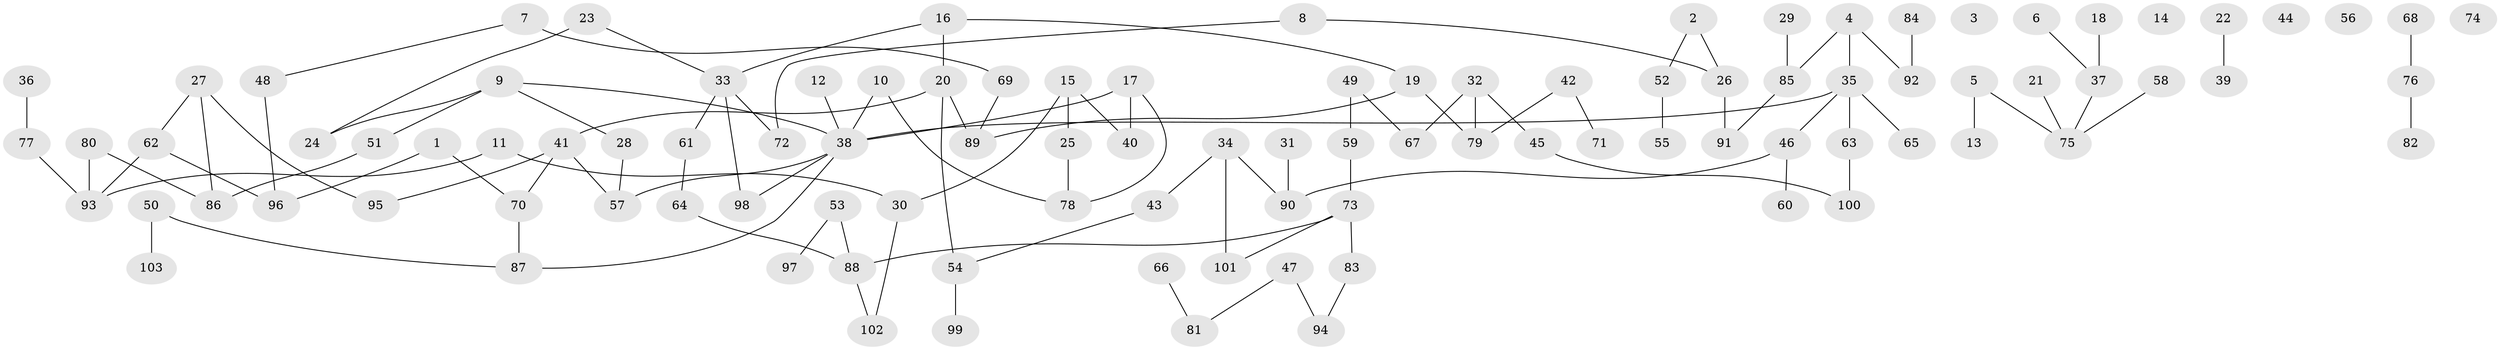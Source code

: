 // Generated by graph-tools (version 1.1) at 2025/00/03/09/25 03:00:49]
// undirected, 103 vertices, 112 edges
graph export_dot {
graph [start="1"]
  node [color=gray90,style=filled];
  1;
  2;
  3;
  4;
  5;
  6;
  7;
  8;
  9;
  10;
  11;
  12;
  13;
  14;
  15;
  16;
  17;
  18;
  19;
  20;
  21;
  22;
  23;
  24;
  25;
  26;
  27;
  28;
  29;
  30;
  31;
  32;
  33;
  34;
  35;
  36;
  37;
  38;
  39;
  40;
  41;
  42;
  43;
  44;
  45;
  46;
  47;
  48;
  49;
  50;
  51;
  52;
  53;
  54;
  55;
  56;
  57;
  58;
  59;
  60;
  61;
  62;
  63;
  64;
  65;
  66;
  67;
  68;
  69;
  70;
  71;
  72;
  73;
  74;
  75;
  76;
  77;
  78;
  79;
  80;
  81;
  82;
  83;
  84;
  85;
  86;
  87;
  88;
  89;
  90;
  91;
  92;
  93;
  94;
  95;
  96;
  97;
  98;
  99;
  100;
  101;
  102;
  103;
  1 -- 70;
  1 -- 96;
  2 -- 26;
  2 -- 52;
  4 -- 35;
  4 -- 85;
  4 -- 92;
  5 -- 13;
  5 -- 75;
  6 -- 37;
  7 -- 48;
  7 -- 69;
  8 -- 26;
  8 -- 72;
  9 -- 24;
  9 -- 28;
  9 -- 38;
  9 -- 51;
  10 -- 38;
  10 -- 78;
  11 -- 30;
  11 -- 93;
  12 -- 38;
  15 -- 25;
  15 -- 30;
  15 -- 40;
  16 -- 19;
  16 -- 20;
  16 -- 33;
  17 -- 38;
  17 -- 40;
  17 -- 78;
  18 -- 37;
  19 -- 79;
  19 -- 89;
  20 -- 41;
  20 -- 54;
  20 -- 89;
  21 -- 75;
  22 -- 39;
  23 -- 24;
  23 -- 33;
  25 -- 78;
  26 -- 91;
  27 -- 62;
  27 -- 86;
  27 -- 95;
  28 -- 57;
  29 -- 85;
  30 -- 102;
  31 -- 90;
  32 -- 45;
  32 -- 67;
  32 -- 79;
  33 -- 61;
  33 -- 72;
  33 -- 98;
  34 -- 43;
  34 -- 90;
  34 -- 101;
  35 -- 38;
  35 -- 46;
  35 -- 63;
  35 -- 65;
  36 -- 77;
  37 -- 75;
  38 -- 57;
  38 -- 87;
  38 -- 98;
  41 -- 57;
  41 -- 70;
  41 -- 95;
  42 -- 71;
  42 -- 79;
  43 -- 54;
  45 -- 100;
  46 -- 60;
  46 -- 90;
  47 -- 81;
  47 -- 94;
  48 -- 96;
  49 -- 59;
  49 -- 67;
  50 -- 87;
  50 -- 103;
  51 -- 86;
  52 -- 55;
  53 -- 88;
  53 -- 97;
  54 -- 99;
  58 -- 75;
  59 -- 73;
  61 -- 64;
  62 -- 93;
  62 -- 96;
  63 -- 100;
  64 -- 88;
  66 -- 81;
  68 -- 76;
  69 -- 89;
  70 -- 87;
  73 -- 83;
  73 -- 88;
  73 -- 101;
  76 -- 82;
  77 -- 93;
  80 -- 86;
  80 -- 93;
  83 -- 94;
  84 -- 92;
  85 -- 91;
  88 -- 102;
}
